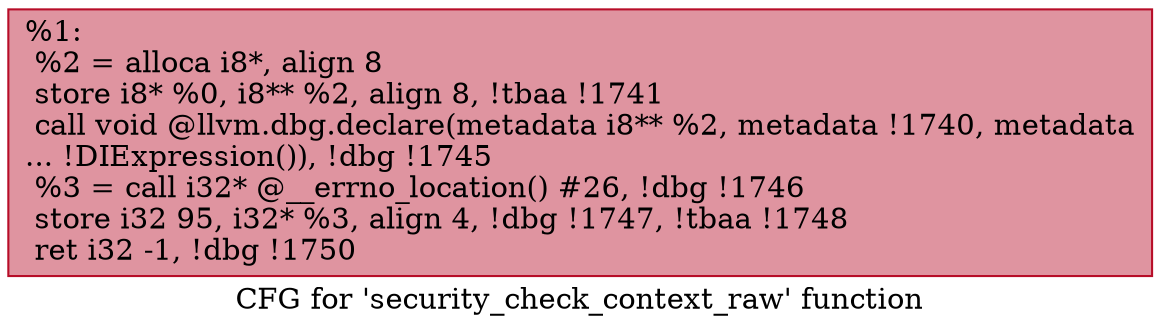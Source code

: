 digraph "CFG for 'security_check_context_raw' function" {
	label="CFG for 'security_check_context_raw' function";

	Node0x1b58400 [shape=record,color="#b70d28ff", style=filled, fillcolor="#b70d2870",label="{%1:\l  %2 = alloca i8*, align 8\l  store i8* %0, i8** %2, align 8, !tbaa !1741\l  call void @llvm.dbg.declare(metadata i8** %2, metadata !1740, metadata\l... !DIExpression()), !dbg !1745\l  %3 = call i32* @__errno_location() #26, !dbg !1746\l  store i32 95, i32* %3, align 4, !dbg !1747, !tbaa !1748\l  ret i32 -1, !dbg !1750\l}"];
}
